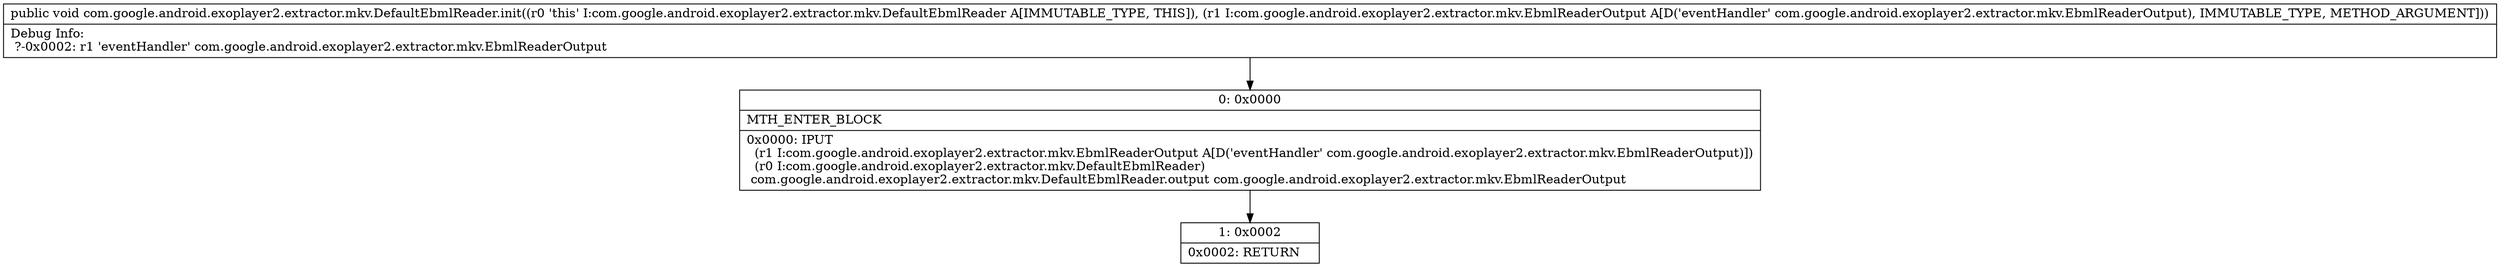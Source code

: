 digraph "CFG forcom.google.android.exoplayer2.extractor.mkv.DefaultEbmlReader.init(Lcom\/google\/android\/exoplayer2\/extractor\/mkv\/EbmlReaderOutput;)V" {
Node_0 [shape=record,label="{0\:\ 0x0000|MTH_ENTER_BLOCK\l|0x0000: IPUT  \l  (r1 I:com.google.android.exoplayer2.extractor.mkv.EbmlReaderOutput A[D('eventHandler' com.google.android.exoplayer2.extractor.mkv.EbmlReaderOutput)])\l  (r0 I:com.google.android.exoplayer2.extractor.mkv.DefaultEbmlReader)\l com.google.android.exoplayer2.extractor.mkv.DefaultEbmlReader.output com.google.android.exoplayer2.extractor.mkv.EbmlReaderOutput \l}"];
Node_1 [shape=record,label="{1\:\ 0x0002|0x0002: RETURN   \l}"];
MethodNode[shape=record,label="{public void com.google.android.exoplayer2.extractor.mkv.DefaultEbmlReader.init((r0 'this' I:com.google.android.exoplayer2.extractor.mkv.DefaultEbmlReader A[IMMUTABLE_TYPE, THIS]), (r1 I:com.google.android.exoplayer2.extractor.mkv.EbmlReaderOutput A[D('eventHandler' com.google.android.exoplayer2.extractor.mkv.EbmlReaderOutput), IMMUTABLE_TYPE, METHOD_ARGUMENT]))  | Debug Info:\l  ?\-0x0002: r1 'eventHandler' com.google.android.exoplayer2.extractor.mkv.EbmlReaderOutput\l}"];
MethodNode -> Node_0;
Node_0 -> Node_1;
}

